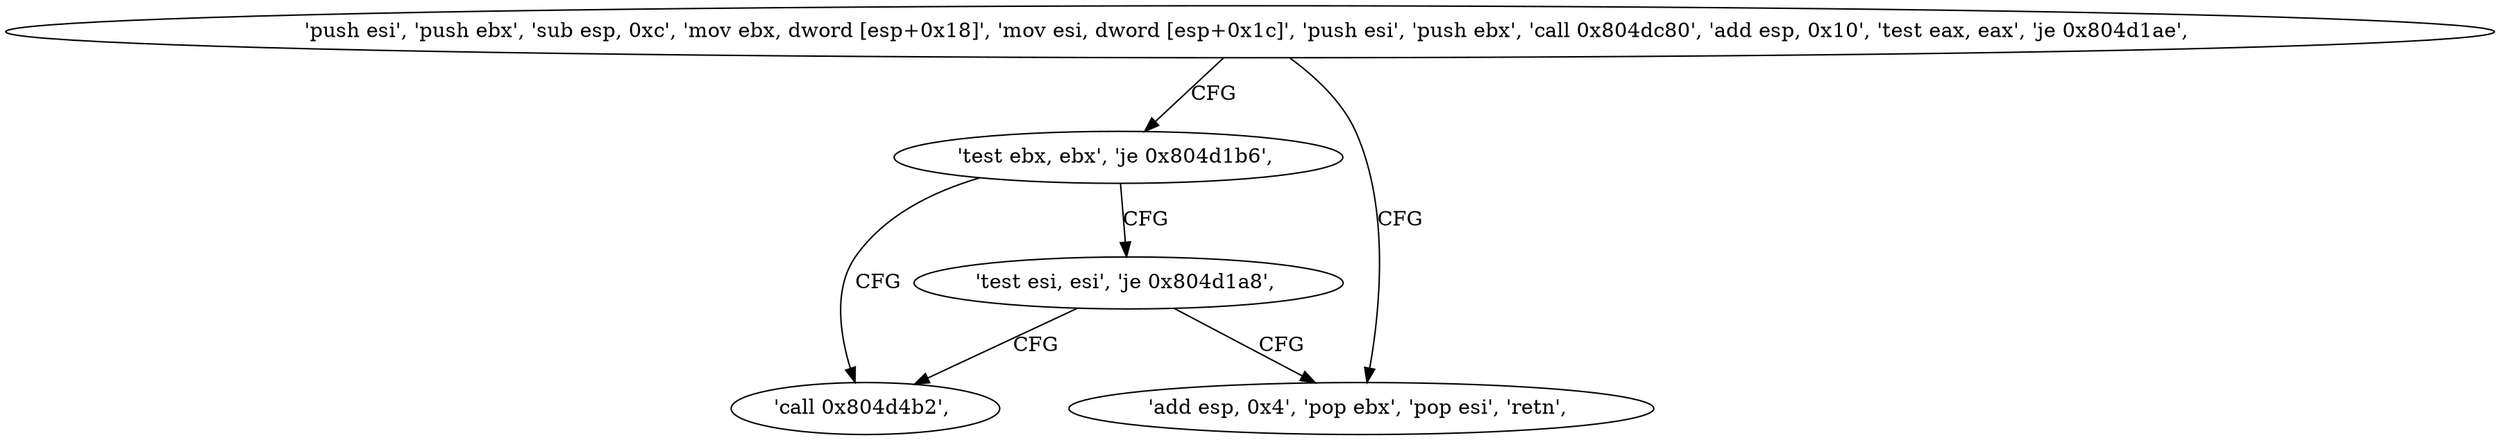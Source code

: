 digraph "func" {
"134533517" [label = "'push esi', 'push ebx', 'sub esp, 0xc', 'mov ebx, dword [esp+0x18]', 'mov esi, dword [esp+0x1c]', 'push esi', 'push ebx', 'call 0x804dc80', 'add esp, 0x10', 'test eax, eax', 'je 0x804d1ae', " ]
"134533550" [label = "'test ebx, ebx', 'je 0x804d1b6', " ]
"134533544" [label = "'add esp, 0x4', 'pop ebx', 'pop esi', 'retn', " ]
"134533558" [label = "'call 0x804d4b2', " ]
"134533554" [label = "'test esi, esi', 'je 0x804d1a8', " ]
"134533517" -> "134533550" [ label = "CFG" ]
"134533517" -> "134533544" [ label = "CFG" ]
"134533550" -> "134533558" [ label = "CFG" ]
"134533550" -> "134533554" [ label = "CFG" ]
"134533554" -> "134533544" [ label = "CFG" ]
"134533554" -> "134533558" [ label = "CFG" ]
}
